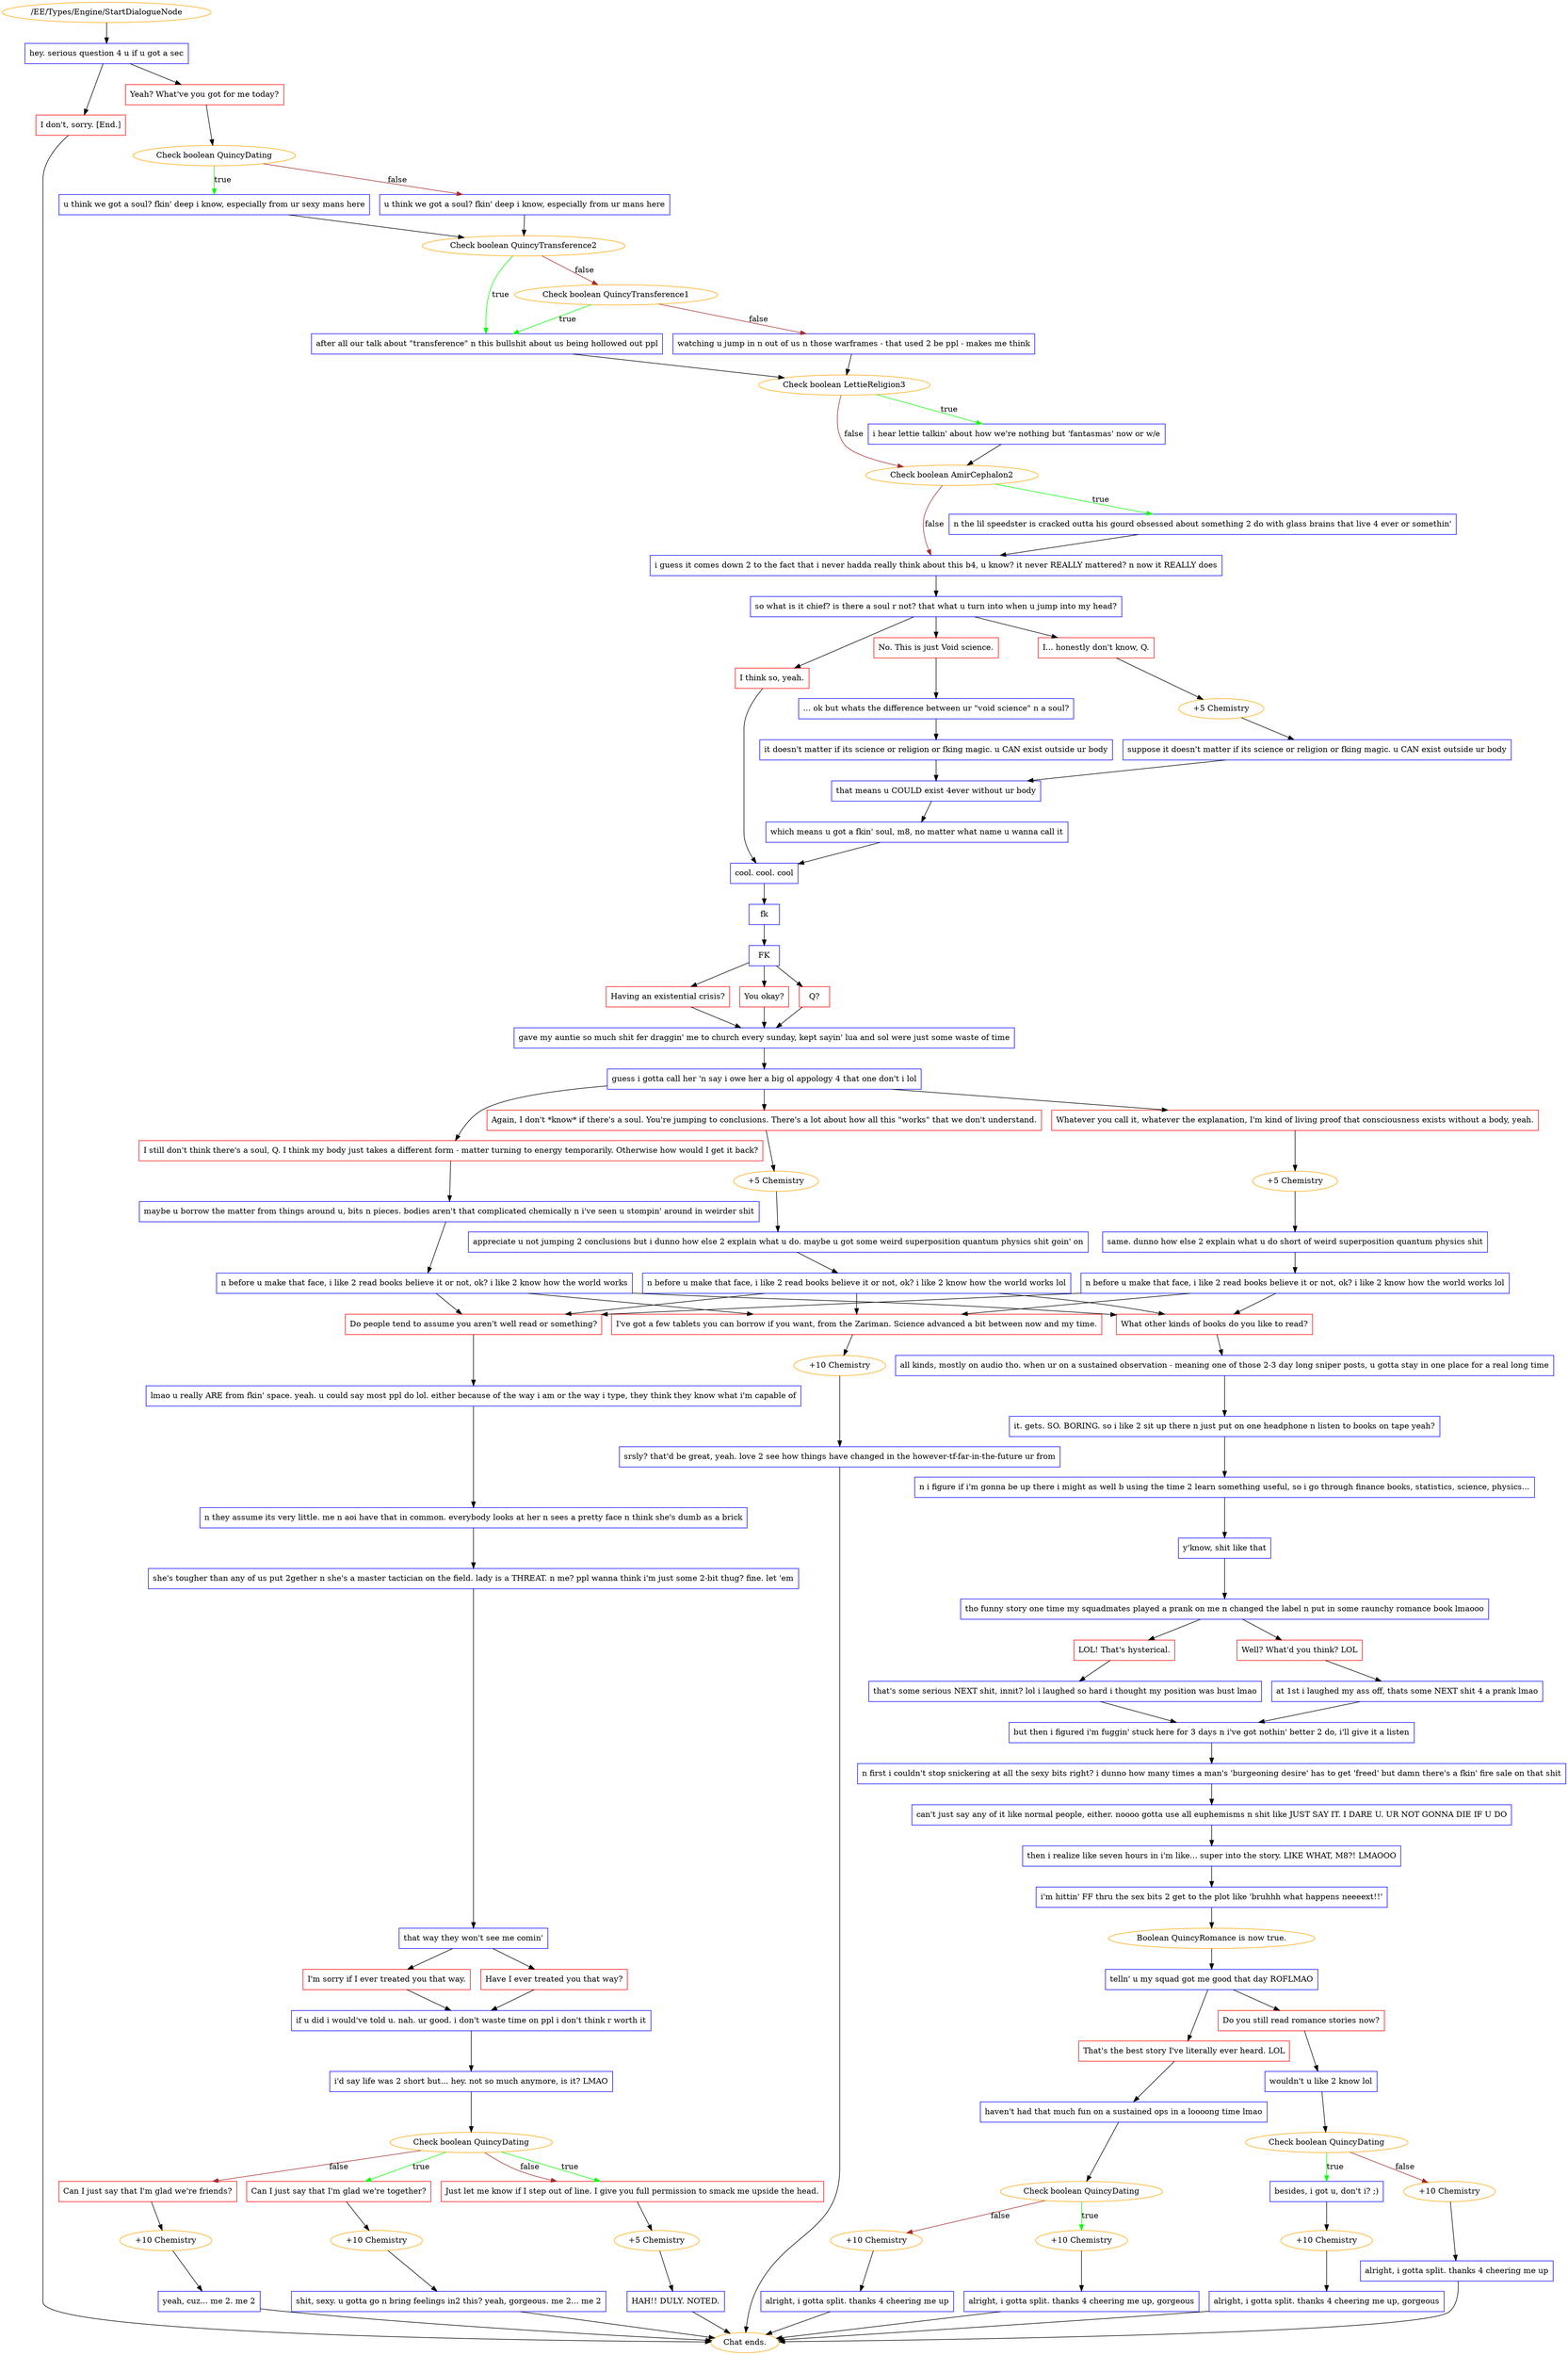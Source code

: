 digraph {
	2376 [label="/EE/Types/Engine/StartDialogueNode",color=orange];
		2376 -> 2380;
	2380 [label="hey. serious question 4 u if u got a sec",shape=box,color=blue];
		2380 -> 2379;
		2380 -> 2378;
	2379 [label="Yeah? What've you got for me today?",shape=box,color=red];
		2379 -> 2377;
	2378 [label="I don't, sorry. [End.]",shape=box,color=red];
		2378 -> "Chat ends.";
	2377 [label="Check boolean QuincyDating",color=orange];
		2377 -> 2382 [label=true,color=green];
		2377 -> 2383 [label=false,color=brown];
	"Chat ends." [color=orange];
	2382 [label="u think we got a soul? fkin' deep i know, especially from ur sexy mans here",shape=box,color=blue];
		2382 -> 2385;
	2383 [label="u think we got a soul? fkin' deep i know, especially from ur mans here",shape=box,color=blue];
		2383 -> 2385;
	2385 [label="Check boolean QuincyTransference2",color=orange];
		2385 -> 2386 [label=true,color=green];
		2385 -> 2384 [label=false,color=brown];
	2386 [label="after all our talk about \"transference\" n this bullshit about us being hollowed out ppl",shape=box,color=blue];
		2386 -> 2388;
	2384 [label="Check boolean QuincyTransference1",color=orange];
		2384 -> 2386 [label=true,color=green];
		2384 -> 2387 [label=false,color=brown];
	2388 [label="Check boolean LettieReligion3",color=orange];
		2388 -> 2390 [label=true,color=green];
		2388 -> 2389 [label=false,color=brown];
	2387 [label="watching u jump in n out of us n those warframes - that used 2 be ppl - makes me think",shape=box,color=blue];
		2387 -> 2388;
	2390 [label="i hear lettie talkin' about how we're nothing but 'fantasmas' now or w/e",shape=box,color=blue];
		2390 -> 2389;
	2389 [label="Check boolean AmirCephalon2",color=orange];
		2389 -> 2391 [label=true,color=green];
		2389 -> 2392 [label=false,color=brown];
	2391 [label="n the lil speedster is cracked outta his gourd obsessed about something 2 do with glass brains that live 4 ever or somethin'",shape=box,color=blue];
		2391 -> 2392;
	2392 [label="i guess it comes down 2 to the fact that i never hadda really think about this b4, u know? it never REALLY mattered? n now it REALLY does",shape=box,color=blue];
		2392 -> 2393;
	2393 [label="so what is it chief? is there a soul r not? that what u turn into when u jump into my head?",shape=box,color=blue];
		2393 -> 2394;
		2393 -> 2396;
		2393 -> 2395;
	2394 [label="I think so, yeah.",shape=box,color=red];
		2394 -> 2403;
	2396 [label="No. This is just Void science.",shape=box,color=red];
		2396 -> 2397;
	2395 [label="I... honestly don't know, Q.",shape=box,color=red];
		2395 -> 2398;
	2403 [label="cool. cool. cool",shape=box,color=blue];
		2403 -> 2404;
	2397 [label="... ok but whats the difference between ur \"void science\" n a soul?",shape=box,color=blue];
		2397 -> 2399;
	2398 [label="+5 Chemistry",color=orange];
		2398 -> 2400;
	2404 [label="fk",shape=box,color=blue];
		2404 -> 2405;
	2399 [label="it doesn't matter if its science or religion or fking magic. u CAN exist outside ur body",shape=box,color=blue];
		2399 -> 2401;
	2400 [label="suppose it doesn't matter if its science or religion or fking magic. u CAN exist outside ur body",shape=box,color=blue];
		2400 -> 2401;
	2405 [label="FK",shape=box,color=blue];
		2405 -> 2406;
		2405 -> 2407;
		2405 -> 2408;
	2401 [label="that means u COULD exist 4ever without ur body",shape=box,color=blue];
		2401 -> 2402;
	2406 [label="Having an existential crisis?",shape=box,color=red];
		2406 -> 2409;
	2407 [label="You okay?",shape=box,color=red];
		2407 -> 2409;
	2408 [label="Q?",shape=box,color=red];
		2408 -> 2409;
	2402 [label="which means u got a fkin' soul, m8, no matter what name u wanna call it",shape=box,color=blue];
		2402 -> 2403;
	2409 [label="gave my auntie so much shit fer draggin' me to church every sunday, kept sayin' lua and sol were just some waste of time",shape=box,color=blue];
		2409 -> 2410;
	2410 [label="guess i gotta call her 'n say i owe her a big ol appology 4 that one don't i lol",shape=box,color=blue];
		2410 -> 2411;
		2410 -> 2413;
		2410 -> 2412;
	2411 [label="Whatever you call it, whatever the explanation, I'm kind of living proof that consciousness exists without a body, yeah.",shape=box,color=red];
		2411 -> 2414;
	2413 [label="Again, I don't *know* if there's a soul. You're jumping to conclusions. There's a lot about how all this \"works\" that we don't understand.",shape=box,color=red];
		2413 -> 2415;
	2412 [label="I still don't think there's a soul, Q. I think my body just takes a different form - matter turning to energy temporarily. Otherwise how would I get it back?",shape=box,color=red];
		2412 -> 2416;
	2414 [label="+5 Chemistry",color=orange];
		2414 -> 2418;
	2415 [label="+5 Chemistry",color=orange];
		2415 -> 2419;
	2416 [label="maybe u borrow the matter from things around u, bits n pieces. bodies aren't that complicated chemically n i've seen u stompin' around in weirder shit",shape=box,color=blue];
		2416 -> 2421;
	2418 [label="same. dunno how else 2 explain what u do short of weird superposition quantum physics shit",shape=box,color=blue];
		2418 -> 2417;
	2419 [label="appreciate u not jumping 2 conclusions but i dunno how else 2 explain what u do. maybe u got some weird superposition quantum physics shit goin' on",shape=box,color=blue];
		2419 -> 2420;
	2421 [label="n before u make that face, i like 2 read books believe it or not, ok? i like 2 know how the world works",shape=box,color=blue];
		2421 -> 2425;
		2421 -> 2424;
		2421 -> 2423;
	2417 [label="n before u make that face, i like 2 read books believe it or not, ok? i like 2 know how the world works lol",shape=box,color=blue];
		2417 -> 2425;
		2417 -> 2424;
		2417 -> 2423;
	2420 [label="n before u make that face, i like 2 read books believe it or not, ok? i like 2 know how the world works lol",shape=box,color=blue];
		2420 -> 2425;
		2420 -> 2424;
		2420 -> 2423;
	2425 [label="I've got a few tablets you can borrow if you want, from the Zariman. Science advanced a bit between now and my time.",shape=box,color=red];
		2425 -> 2479;
	2424 [label="What other kinds of books do you like to read?",shape=box,color=red];
		2424 -> 2422;
	2423 [label="Do people tend to assume you aren't well read or something?",shape=box,color=red];
		2423 -> 2429;
	2479 [label="+10 Chemistry",color=orange];
		2479 -> 2480;
	2422 [label="all kinds, mostly on audio tho. when ur on a sustained observation - meaning one of those 2-3 day long sniper posts, u gotta stay in one place for a real long time",shape=box,color=blue];
		2422 -> 2448;
	2429 [label="lmao u really ARE from fkin' space. yeah. u could say most ppl do lol. either because of the way i am or the way i type, they think they know what i'm capable of",shape=box,color=blue];
		2429 -> 2428;
	2480 [label="srsly? that'd be great, yeah. love 2 see how things have changed in the however-tf-far-in-the-future ur from",shape=box,color=blue];
		2480 -> "Chat ends.";
	2448 [label="it. gets. SO. BORING. so i like 2 sit up there n just put on one headphone n listen to books on tape yeah?",shape=box,color=blue];
		2448 -> 2449;
	2428 [label="n they assume its very little. me n aoi have that in common. everybody looks at her n sees a pretty face n think she's dumb as a brick",shape=box,color=blue];
		2428 -> 2426;
	"Chat ends." [color=orange];
	2449 [label="n i figure if i'm gonna be up there i might as well b using the time 2 learn something useful, so i go through finance books, statistics, science, physics...",shape=box,color=blue];
		2449 -> 2447;
	2426 [label="she's tougher than any of us put 2gether n she's a master tactician on the field. lady is a THREAT. n me? ppl wanna think i'm just some 2-bit thug? fine. let 'em",shape=box,color=blue];
		2426 -> 2427;
	2447 [label="y'know, shit like that",shape=box,color=blue];
		2447 -> 2450;
	2427 [label="that way they won't see me comin'",shape=box,color=blue];
		2427 -> 2431;
		2427 -> 2430;
	2450 [label="tho funny story one time my squadmates played a prank on me n changed the label n put in some raunchy romance book lmaooo",shape=box,color=blue];
		2450 -> 2451;
		2450 -> 2452;
	2431 [label="Have I ever treated you that way?",shape=box,color=red];
		2431 -> 2432;
	2430 [label="I'm sorry if I ever treated you that way.",shape=box,color=red];
		2430 -> 2432;
	2451 [label="LOL! That's hysterical.",shape=box,color=red];
		2451 -> 2453;
	2452 [label="Well? What'd you think? LOL",shape=box,color=red];
		2452 -> 2454;
	2432 [label="if u did i would've told u. nah. ur good. i don't waste time on ppl i don't think r worth it",shape=box,color=blue];
		2432 -> 2433;
	2453 [label="that's some serious NEXT shit, innit? lol i laughed so hard i thought my position was bust lmao",shape=box,color=blue];
		2453 -> 2455;
	2454 [label="at 1st i laughed my ass off, thats some NEXT shit 4 a prank lmao",shape=box,color=blue];
		2454 -> 2455;
	2433 [label="i'd say life was 2 short but... hey. not so much anymore, is it? LMAO",shape=box,color=blue];
		2433 -> 2440;
	2455 [label="but then i figured i'm fuggin' stuck here for 3 days n i've got nothin' better 2 do, i'll give it a listen",shape=box,color=blue];
		2455 -> 2459;
	2440 [label="Check boolean QuincyDating",color=orange];
		2440 -> 2435 [label=true,color=green];
		2440 -> 2434 [label=true,color=green];
		2440 -> 2436 [label=false,color=brown];
		2440 -> 2434 [label=false,color=brown];
	2459 [label="n first i couldn't stop snickering at all the sexy bits right? i dunno how many times a man's 'burgeoning desire' has to get 'freed' but damn there's a fkin' fire sale on that shit",shape=box,color=blue];
		2459 -> 2458;
	2435 [label="Can I just say that I'm glad we're together?",shape=box,color=red];
		2435 -> 2439;
	2434 [label="Just let me know if I step out of line. I give you full permission to smack me upside the head.",shape=box,color=red];
		2434 -> 2437;
	2436 [label="Can I just say that I'm glad we're friends?",shape=box,color=red];
		2436 -> 2438;
	2458 [label="can't just say any of it like normal people, either. noooo gotta use all euphemisms n shit like JUST SAY IT. I DARE U. UR NOT GONNA DIE IF U DO",shape=box,color=blue];
		2458 -> 2456;
	2439 [label="+10 Chemistry",color=orange];
		2439 -> 2441;
	2437 [label="+5 Chemistry",color=orange];
		2437 -> 2443;
	2438 [label="+10 Chemistry",color=orange];
		2438 -> 2442;
	2456 [label="then i realize like seven hours in i'm like... super into the story. LIKE WHAT, M8?! LMAOOO",shape=box,color=blue];
		2456 -> 2457;
	2441 [label="shit, sexy. u gotta go n bring feelings in2 this? yeah, gorgeous. me 2... me 2",shape=box,color=blue];
		2441 -> "Chat ends.";
	2443 [label="HAH!! DULY. NOTED.",shape=box,color=blue];
		2443 -> "Chat ends.";
	2442 [label="yeah, cuz... me 2. me 2",shape=box,color=blue];
		2442 -> "Chat ends.";
	2457 [label="i'm hittin' FF thru the sex bits 2 get to the plot like 'bruhhh what happens neeeext!!'",shape=box,color=blue];
		2457 -> 3052;
	"Chat ends." [color=orange];
	"Chat ends." [color=orange];
	"Chat ends." [color=orange];
	3052 [label="Boolean QuincyRomance is now true.",color=orange];
		3052 -> 2461;
	2461 [label="telln' u my squad got me good that day ROFLMAO",shape=box,color=blue];
		2461 -> 2462;
		2461 -> 2463;
	2462 [label="Do you still read romance stories now?",shape=box,color=red];
		2462 -> 2464;
	2463 [label="That's the best story I've literally ever heard. LOL",shape=box,color=red];
		2463 -> 2465;
	2464 [label="wouldn't u like 2 know lol",shape=box,color=blue];
		2464 -> 2472;
	2465 [label="haven't had that much fun on a sustained ops in a loooong time lmao",shape=box,color=blue];
		2465 -> 2473;
	2472 [label="Check boolean QuincyDating",color=orange];
		2472 -> 2468 [label=true,color=green];
		2472 -> 2466 [label=false,color=brown];
	2473 [label="Check boolean QuincyDating",color=orange];
		2473 -> 2476 [label=true,color=green];
		2473 -> 2477 [label=false,color=brown];
	2468 [label="besides, i got u, don't i? ;)",shape=box,color=blue];
		2468 -> 2470;
	2466 [label="+10 Chemistry",color=orange];
		2466 -> 2467;
	2476 [label="+10 Chemistry",color=orange];
		2476 -> 2474;
	2477 [label="+10 Chemistry",color=orange];
		2477 -> 2475;
	2470 [label="+10 Chemistry",color=orange];
		2470 -> 2469;
	2467 [label="alright, i gotta split. thanks 4 cheering me up",shape=box,color=blue];
		2467 -> "Chat ends.";
	2474 [label="alright, i gotta split. thanks 4 cheering me up, gorgeous",shape=box,color=blue];
		2474 -> "Chat ends.";
	2475 [label="alright, i gotta split. thanks 4 cheering me up",shape=box,color=blue];
		2475 -> "Chat ends.";
	2469 [label="alright, i gotta split. thanks 4 cheering me up, gorgeous",shape=box,color=blue];
		2469 -> "Chat ends.";
	"Chat ends." [color=orange];
	"Chat ends." [color=orange];
}